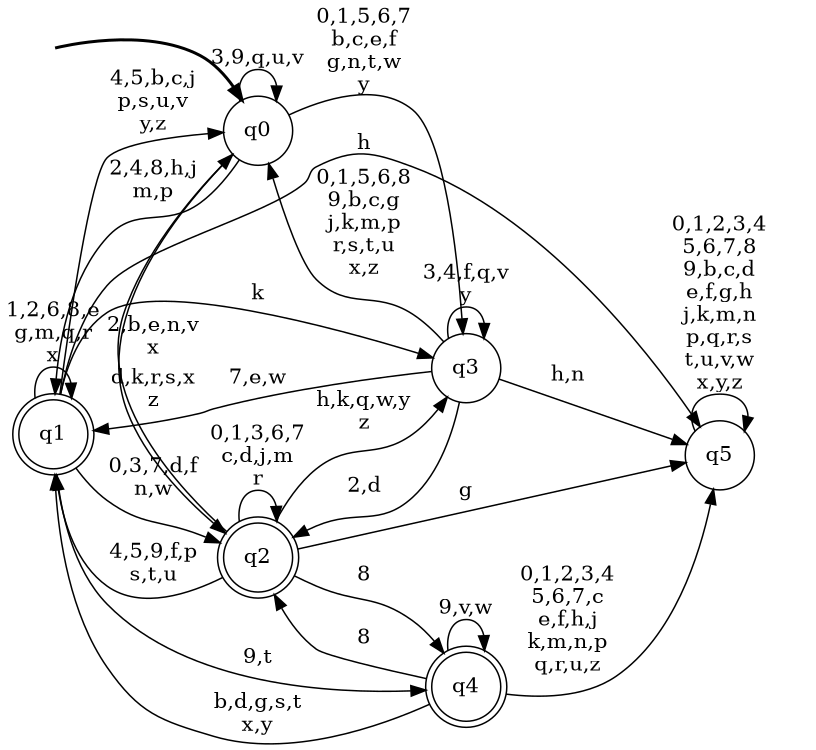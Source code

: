 digraph BlueStar {
__start0 [style = invis, shape = none, label = "", width = 0, height = 0];

rankdir=LR;
size="8,5";

s0 [style="filled", color="black", fillcolor="white" shape="circle", label="q0"];
s1 [style="rounded,filled", color="black", fillcolor="white" shape="doublecircle", label="q1"];
s2 [style="rounded,filled", color="black", fillcolor="white" shape="doublecircle", label="q2"];
s3 [style="filled", color="black", fillcolor="white" shape="circle", label="q3"];
s4 [style="rounded,filled", color="black", fillcolor="white" shape="doublecircle", label="q4"];
s5 [style="filled", color="black", fillcolor="white" shape="circle", label="q5"];
subgraph cluster_main { 
	graph [pad=".75", ranksep="0.15", nodesep="0.15"];
	 style=invis; 
	__start0 -> s0 [penwidth=2];
}
s0 -> s0 [label="3,9,q,u,v"];
s0 -> s1 [label="2,4,8,h,j\nm,p"];
s0 -> s2 [label="d,k,r,s,x\nz"];
s0 -> s3 [label="0,1,5,6,7\nb,c,e,f\ng,n,t,w\ny"];
s1 -> s0 [label="4,5,b,c,j\np,s,u,v\ny,z"];
s1 -> s1 [label="1,2,6,8,e\ng,m,q,r\nx"];
s1 -> s2 [label="0,3,7,d,f\nn,w"];
s1 -> s3 [label="k"];
s1 -> s4 [label="9,t"];
s1 -> s5 [label="h"];
s2 -> s0 [label="2,b,e,n,v\nx"];
s2 -> s1 [label="4,5,9,f,p\ns,t,u"];
s2 -> s2 [label="0,1,3,6,7\nc,d,j,m\nr"];
s2 -> s3 [label="h,k,q,w,y\nz"];
s2 -> s4 [label="8"];
s2 -> s5 [label="g"];
s3 -> s0 [label="0,1,5,6,8\n9,b,c,g\nj,k,m,p\nr,s,t,u\nx,z"];
s3 -> s1 [label="7,e,w"];
s3 -> s2 [label="2,d"];
s3 -> s3 [label="3,4,f,q,v\ny"];
s3 -> s5 [label="h,n"];
s4 -> s1 [label="b,d,g,s,t\nx,y"];
s4 -> s2 [label="8"];
s4 -> s4 [label="9,v,w"];
s4 -> s5 [label="0,1,2,3,4\n5,6,7,c\ne,f,h,j\nk,m,n,p\nq,r,u,z"];
s5 -> s5 [label="0,1,2,3,4\n5,6,7,8\n9,b,c,d\ne,f,g,h\nj,k,m,n\np,q,r,s\nt,u,v,w\nx,y,z"];

}